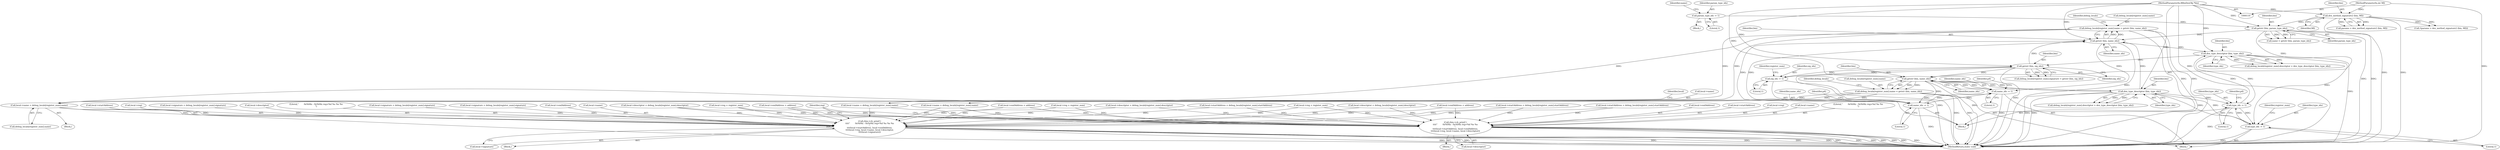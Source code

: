 digraph "0_radare2_ad55822430a03fe075221b543efb434567e9e431@array" {
"1000515" [label="(Call,local->name = debug_locals[register_num].name)"];
"1000745" [label="(Call,debug_locals[register_num].name = getstr (bin, name_idx))"];
"1000751" [label="(Call,getstr (bin, name_idx))"];
"1000776" [label="(Call,getstr (bin, sig_idx))"];
"1000760" [label="(Call,dex_type_descriptor (bin, type_idx))"];
"1000112" [label="(MethodParameterIn,RBinDexObj *bin)"];
"1000645" [label="(Call,type_idx -= 1)"];
"1000584" [label="(Call,dex_type_descriptor (bin, type_idx))"];
"1000575" [label="(Call,getstr (bin, name_idx))"];
"1000336" [label="(Call,getstr (bin, param_type_idx))"];
"1000285" [label="(Call,dex_method_signature2 (bin, MI))"];
"1000114" [label="(MethodParameterIn,int MI)"];
"1000331" [label="(Call,param_type_idx -= 1)"];
"1000469" [label="(Call,name_idx -= 1)"];
"1000633" [label="(Call,name_idx -= 1)"];
"1000481" [label="(Call,type_idx -= 1)"];
"1000657" [label="(Call,sig_idx -= 1)"];
"1000569" [label="(Call,debug_locals[register_num].name = getstr (bin, name_idx))"];
"1001071" [label="(Call,rbin->cb_printf (\n\t\t\t\t\"        0x%04x - 0x%04x reg=%d %s %s %s\n\",\n\t\t\t\tlocal->startAddress, local->endAddress,\n\t\t\t\tlocal->reg, local->name, local->descriptor,\n\t\t\t\tlocal->signature))"];
"1001093" [label="(Call,rbin->cb_printf (\n\t\t\t\t\"        0x%04x - 0x%04x reg=%d %s %s\n\",\n\t\t\t\tlocal->startAddress, local->endAddress,\n\t\t\t\tlocal->reg, local->name, local->descriptor))"];
"1000283" [label="(Call,params = dex_method_signature2 (bin, MI))"];
"1000576" [label="(Identifier,bin)"];
"1000645" [label="(Call,type_idx -= 1)"];
"1000745" [label="(Call,debug_locals[register_num].name = getstr (bin, name_idx))"];
"1001101" [label="(Call,local->reg)"];
"1000760" [label="(Call,dex_type_descriptor (bin, type_idx))"];
"1001070" [label="(Block,)"];
"1000757" [label="(Identifier,debug_locals)"];
"1000754" [label="(Call,debug_locals[register_num].descriptor = dex_type_descriptor (bin, type_idx))"];
"1000335" [label="(Identifier,name)"];
"1001079" [label="(Call,local->reg)"];
"1001082" [label="(Call,local->name)"];
"1000302" [label="(Block,)"];
"1000332" [label="(Identifier,param_type_idx)"];
"1001112" [label="(Identifier,reg)"];
"1000473" [label="(Identifier,p4)"];
"1001104" [label="(Call,local->name)"];
"1000519" [label="(Call,debug_locals[register_num].name)"];
"1001073" [label="(Call,local->startAddress)"];
"1001088" [label="(Call,local->signature)"];
"1001185" [label="(MethodReturn,static void)"];
"1000691" [label="(Call,local->name = debug_locals[register_num].name)"];
"1000470" [label="(Identifier,name_idx)"];
"1000486" [label="(Identifier,register_num)"];
"1000751" [label="(Call,getstr (bin, name_idx))"];
"1000662" [label="(Identifier,register_num)"];
"1000700" [label="(Call,local->descriptor = debug_locals[register_num].descriptor)"];
"1000570" [label="(Call,debug_locals[register_num].name)"];
"1000752" [label="(Identifier,bin)"];
"1000526" [label="(Identifier,local)"];
"1000732" [label="(Call,local->reg = register_num)"];
"1001094" [label="(Literal,\"        0x%04x - 0x%04x reg=%d %s %s\n\")"];
"1000336" [label="(Call,getstr (bin, param_type_idx))"];
"1000649" [label="(Identifier,p4)"];
"1000770" [label="(Call,debug_locals[register_num].signature = getstr (bin, sig_idx))"];
"1000524" [label="(Call,local->descriptor = debug_locals[register_num].descriptor)"];
"1000542" [label="(Call,local->signature = debug_locals[register_num].signature)"];
"1001107" [label="(Call,local->descriptor)"];
"1000286" [label="(Identifier,bin)"];
"1000829" [label="(Call,local->descriptor = debug_locals[register_num].descriptor)"];
"1000333" [label="(Literal,1)"];
"1000659" [label="(Literal,1)"];
"1000500" [label="(Block,)"];
"1000577" [label="(Identifier,name_idx)"];
"1001098" [label="(Call,local->endAddress)"];
"1000282" [label="(Call,!(params = dex_method_signature2 (bin, MI)))"];
"1001085" [label="(Call,local->descriptor)"];
"1000866" [label="(Call,local->endAddress = address)"];
"1000635" [label="(Literal,1)"];
"1000287" [label="(Identifier,MI)"];
"1001072" [label="(Literal,\"        0x%04x - 0x%04x reg=%d %s %s %s\n\")"];
"1000561" [label="(Call,local->endAddress = address)"];
"1000334" [label="(Call,name = getstr (bin, param_type_idx))"];
"1000847" [label="(Call,local->signature = debug_locals[register_num].signature)"];
"1000634" [label="(Identifier,name_idx)"];
"1000586" [label="(Identifier,type_idx)"];
"1000737" [label="(Call,local->endAddress = address)"];
"1000761" [label="(Identifier,bin)"];
"1000718" [label="(Call,local->signature = debug_locals[register_num].signature)"];
"1001092" [label="(Block,)"];
"1000114" [label="(MethodParameterIn,int MI)"];
"1000709" [label="(Call,local->startAddress = debug_locals[register_num].startAddress)"];
"1000285" [label="(Call,dex_method_signature2 (bin, MI))"];
"1000585" [label="(Identifier,bin)"];
"1000777" [label="(Identifier,bin)"];
"1000569" [label="(Call,debug_locals[register_num].name = getstr (bin, name_idx))"];
"1000337" [label="(Identifier,bin)"];
"1000746" [label="(Call,debug_locals[register_num].name)"];
"1000647" [label="(Literal,1)"];
"1000447" [label="(Block,)"];
"1000762" [label="(Identifier,type_idx)"];
"1000658" [label="(Identifier,sig_idx)"];
"1000112" [label="(MethodParameterIn,RBinDexObj *bin)"];
"1000516" [label="(Call,local->name)"];
"1000483" [label="(Literal,1)"];
"1001071" [label="(Call,rbin->cb_printf (\n\t\t\t\t\"        0x%04x - 0x%04x reg=%d %s %s %s\n\",\n\t\t\t\tlocal->startAddress, local->endAddress,\n\t\t\t\tlocal->reg, local->name, local->descriptor,\n\t\t\t\tlocal->signature))"];
"1000633" [label="(Call,name_idx -= 1)"];
"1000471" [label="(Literal,1)"];
"1000753" [label="(Identifier,name_idx)"];
"1000338" [label="(Identifier,param_type_idx)"];
"1000610" [label="(Block,)"];
"1000646" [label="(Identifier,type_idx)"];
"1000575" [label="(Call,getstr (bin, name_idx))"];
"1000584" [label="(Call,dex_type_descriptor (bin, type_idx))"];
"1000469" [label="(Call,name_idx -= 1)"];
"1000581" [label="(Identifier,debug_locals)"];
"1000861" [label="(Call,local->reg = register_num)"];
"1000578" [label="(Call,debug_locals[register_num].descriptor = dex_type_descriptor (bin, type_idx))"];
"1000776" [label="(Call,getstr (bin, sig_idx))"];
"1000515" [label="(Call,local->name = debug_locals[register_num].name)"];
"1001095" [label="(Call,local->startAddress)"];
"1000331" [label="(Call,param_type_idx -= 1)"];
"1000482" [label="(Identifier,type_idx)"];
"1001076" [label="(Call,local->endAddress)"];
"1000556" [label="(Call,local->reg = register_num)"];
"1000820" [label="(Call,local->name = debug_locals[register_num].name)"];
"1000838" [label="(Call,local->startAddress = debug_locals[register_num].startAddress)"];
"1000481" [label="(Call,type_idx -= 1)"];
"1000637" [label="(Identifier,p4)"];
"1001093" [label="(Call,rbin->cb_printf (\n\t\t\t\t\"        0x%04x - 0x%04x reg=%d %s %s\n\",\n\t\t\t\tlocal->startAddress, local->endAddress,\n\t\t\t\tlocal->reg, local->name, local->descriptor))"];
"1000657" [label="(Call,sig_idx -= 1)"];
"1000778" [label="(Identifier,sig_idx)"];
"1000533" [label="(Call,local->startAddress = debug_locals[register_num].startAddress)"];
"1000515" -> "1000500"  [label="AST: "];
"1000515" -> "1000519"  [label="CFG: "];
"1000516" -> "1000515"  [label="AST: "];
"1000519" -> "1000515"  [label="AST: "];
"1000526" -> "1000515"  [label="CFG: "];
"1000515" -> "1001185"  [label="DDG: "];
"1000745" -> "1000515"  [label="DDG: "];
"1000569" -> "1000515"  [label="DDG: "];
"1000515" -> "1001071"  [label="DDG: "];
"1000515" -> "1001093"  [label="DDG: "];
"1000745" -> "1000610"  [label="AST: "];
"1000745" -> "1000751"  [label="CFG: "];
"1000746" -> "1000745"  [label="AST: "];
"1000751" -> "1000745"  [label="AST: "];
"1000757" -> "1000745"  [label="CFG: "];
"1000745" -> "1001185"  [label="DDG: "];
"1000745" -> "1001185"  [label="DDG: "];
"1000745" -> "1000691"  [label="DDG: "];
"1000751" -> "1000745"  [label="DDG: "];
"1000751" -> "1000745"  [label="DDG: "];
"1000745" -> "1000820"  [label="DDG: "];
"1000751" -> "1000753"  [label="CFG: "];
"1000752" -> "1000751"  [label="AST: "];
"1000753" -> "1000751"  [label="AST: "];
"1000751" -> "1001185"  [label="DDG: "];
"1000751" -> "1000469"  [label="DDG: "];
"1000751" -> "1000633"  [label="DDG: "];
"1000776" -> "1000751"  [label="DDG: "];
"1000336" -> "1000751"  [label="DDG: "];
"1000584" -> "1000751"  [label="DDG: "];
"1000112" -> "1000751"  [label="DDG: "];
"1000633" -> "1000751"  [label="DDG: "];
"1000751" -> "1000760"  [label="DDG: "];
"1000776" -> "1000770"  [label="AST: "];
"1000776" -> "1000778"  [label="CFG: "];
"1000777" -> "1000776"  [label="AST: "];
"1000778" -> "1000776"  [label="AST: "];
"1000770" -> "1000776"  [label="CFG: "];
"1000776" -> "1001185"  [label="DDG: "];
"1000776" -> "1001185"  [label="DDG: "];
"1000776" -> "1000575"  [label="DDG: "];
"1000776" -> "1000657"  [label="DDG: "];
"1000776" -> "1000770"  [label="DDG: "];
"1000776" -> "1000770"  [label="DDG: "];
"1000760" -> "1000776"  [label="DDG: "];
"1000112" -> "1000776"  [label="DDG: "];
"1000657" -> "1000776"  [label="DDG: "];
"1000760" -> "1000754"  [label="AST: "];
"1000760" -> "1000762"  [label="CFG: "];
"1000761" -> "1000760"  [label="AST: "];
"1000762" -> "1000760"  [label="AST: "];
"1000754" -> "1000760"  [label="CFG: "];
"1000760" -> "1001185"  [label="DDG: "];
"1000760" -> "1000481"  [label="DDG: "];
"1000760" -> "1000645"  [label="DDG: "];
"1000760" -> "1000754"  [label="DDG: "];
"1000760" -> "1000754"  [label="DDG: "];
"1000112" -> "1000760"  [label="DDG: "];
"1000645" -> "1000760"  [label="DDG: "];
"1000112" -> "1000110"  [label="AST: "];
"1000112" -> "1001185"  [label="DDG: "];
"1000112" -> "1000285"  [label="DDG: "];
"1000112" -> "1000336"  [label="DDG: "];
"1000112" -> "1000575"  [label="DDG: "];
"1000112" -> "1000584"  [label="DDG: "];
"1000645" -> "1000610"  [label="AST: "];
"1000645" -> "1000647"  [label="CFG: "];
"1000646" -> "1000645"  [label="AST: "];
"1000647" -> "1000645"  [label="AST: "];
"1000649" -> "1000645"  [label="CFG: "];
"1000645" -> "1001185"  [label="DDG: "];
"1000645" -> "1000481"  [label="DDG: "];
"1000584" -> "1000645"  [label="DDG: "];
"1000481" -> "1000645"  [label="DDG: "];
"1000584" -> "1000578"  [label="AST: "];
"1000584" -> "1000586"  [label="CFG: "];
"1000585" -> "1000584"  [label="AST: "];
"1000586" -> "1000584"  [label="AST: "];
"1000578" -> "1000584"  [label="CFG: "];
"1000584" -> "1001185"  [label="DDG: "];
"1000584" -> "1001185"  [label="DDG: "];
"1000584" -> "1000481"  [label="DDG: "];
"1000584" -> "1000575"  [label="DDG: "];
"1000584" -> "1000578"  [label="DDG: "];
"1000584" -> "1000578"  [label="DDG: "];
"1000575" -> "1000584"  [label="DDG: "];
"1000481" -> "1000584"  [label="DDG: "];
"1000575" -> "1000569"  [label="AST: "];
"1000575" -> "1000577"  [label="CFG: "];
"1000576" -> "1000575"  [label="AST: "];
"1000577" -> "1000575"  [label="AST: "];
"1000569" -> "1000575"  [label="CFG: "];
"1000575" -> "1001185"  [label="DDG: "];
"1000575" -> "1000469"  [label="DDG: "];
"1000575" -> "1000569"  [label="DDG: "];
"1000575" -> "1000569"  [label="DDG: "];
"1000336" -> "1000575"  [label="DDG: "];
"1000469" -> "1000575"  [label="DDG: "];
"1000575" -> "1000633"  [label="DDG: "];
"1000336" -> "1000334"  [label="AST: "];
"1000336" -> "1000338"  [label="CFG: "];
"1000337" -> "1000336"  [label="AST: "];
"1000338" -> "1000336"  [label="AST: "];
"1000334" -> "1000336"  [label="CFG: "];
"1000336" -> "1001185"  [label="DDG: "];
"1000336" -> "1001185"  [label="DDG: "];
"1000336" -> "1000334"  [label="DDG: "];
"1000336" -> "1000334"  [label="DDG: "];
"1000285" -> "1000336"  [label="DDG: "];
"1000331" -> "1000336"  [label="DDG: "];
"1000285" -> "1000283"  [label="AST: "];
"1000285" -> "1000287"  [label="CFG: "];
"1000286" -> "1000285"  [label="AST: "];
"1000287" -> "1000285"  [label="AST: "];
"1000283" -> "1000285"  [label="CFG: "];
"1000285" -> "1001185"  [label="DDG: "];
"1000285" -> "1001185"  [label="DDG: "];
"1000285" -> "1000282"  [label="DDG: "];
"1000285" -> "1000282"  [label="DDG: "];
"1000285" -> "1000283"  [label="DDG: "];
"1000285" -> "1000283"  [label="DDG: "];
"1000114" -> "1000285"  [label="DDG: "];
"1000114" -> "1000110"  [label="AST: "];
"1000114" -> "1001185"  [label="DDG: "];
"1000331" -> "1000302"  [label="AST: "];
"1000331" -> "1000333"  [label="CFG: "];
"1000332" -> "1000331"  [label="AST: "];
"1000333" -> "1000331"  [label="AST: "];
"1000335" -> "1000331"  [label="CFG: "];
"1000469" -> "1000447"  [label="AST: "];
"1000469" -> "1000471"  [label="CFG: "];
"1000470" -> "1000469"  [label="AST: "];
"1000471" -> "1000469"  [label="AST: "];
"1000473" -> "1000469"  [label="CFG: "];
"1000469" -> "1001185"  [label="DDG: "];
"1000633" -> "1000469"  [label="DDG: "];
"1000469" -> "1000633"  [label="DDG: "];
"1000633" -> "1000610"  [label="AST: "];
"1000633" -> "1000635"  [label="CFG: "];
"1000634" -> "1000633"  [label="AST: "];
"1000635" -> "1000633"  [label="AST: "];
"1000637" -> "1000633"  [label="CFG: "];
"1000633" -> "1001185"  [label="DDG: "];
"1000481" -> "1000447"  [label="AST: "];
"1000481" -> "1000483"  [label="CFG: "];
"1000482" -> "1000481"  [label="AST: "];
"1000483" -> "1000481"  [label="AST: "];
"1000486" -> "1000481"  [label="CFG: "];
"1000481" -> "1001185"  [label="DDG: "];
"1000657" -> "1000610"  [label="AST: "];
"1000657" -> "1000659"  [label="CFG: "];
"1000658" -> "1000657"  [label="AST: "];
"1000659" -> "1000657"  [label="AST: "];
"1000662" -> "1000657"  [label="CFG: "];
"1000657" -> "1001185"  [label="DDG: "];
"1000569" -> "1000447"  [label="AST: "];
"1000570" -> "1000569"  [label="AST: "];
"1000581" -> "1000569"  [label="CFG: "];
"1000569" -> "1001185"  [label="DDG: "];
"1000569" -> "1001185"  [label="DDG: "];
"1000569" -> "1000691"  [label="DDG: "];
"1000569" -> "1000820"  [label="DDG: "];
"1001071" -> "1001070"  [label="AST: "];
"1001071" -> "1001088"  [label="CFG: "];
"1001072" -> "1001071"  [label="AST: "];
"1001073" -> "1001071"  [label="AST: "];
"1001076" -> "1001071"  [label="AST: "];
"1001079" -> "1001071"  [label="AST: "];
"1001082" -> "1001071"  [label="AST: "];
"1001085" -> "1001071"  [label="AST: "];
"1001088" -> "1001071"  [label="AST: "];
"1001112" -> "1001071"  [label="CFG: "];
"1001071" -> "1001185"  [label="DDG: "];
"1001071" -> "1001185"  [label="DDG: "];
"1001071" -> "1001185"  [label="DDG: "];
"1001071" -> "1001185"  [label="DDG: "];
"1001071" -> "1001185"  [label="DDG: "];
"1001071" -> "1001185"  [label="DDG: "];
"1001071" -> "1001185"  [label="DDG: "];
"1000709" -> "1001071"  [label="DDG: "];
"1000533" -> "1001071"  [label="DDG: "];
"1000838" -> "1001071"  [label="DDG: "];
"1000866" -> "1001071"  [label="DDG: "];
"1000561" -> "1001071"  [label="DDG: "];
"1000737" -> "1001071"  [label="DDG: "];
"1000556" -> "1001071"  [label="DDG: "];
"1000861" -> "1001071"  [label="DDG: "];
"1000732" -> "1001071"  [label="DDG: "];
"1000691" -> "1001071"  [label="DDG: "];
"1000820" -> "1001071"  [label="DDG: "];
"1000524" -> "1001071"  [label="DDG: "];
"1000829" -> "1001071"  [label="DDG: "];
"1000700" -> "1001071"  [label="DDG: "];
"1000718" -> "1001071"  [label="DDG: "];
"1000542" -> "1001071"  [label="DDG: "];
"1000847" -> "1001071"  [label="DDG: "];
"1001093" -> "1001092"  [label="AST: "];
"1001093" -> "1001107"  [label="CFG: "];
"1001094" -> "1001093"  [label="AST: "];
"1001095" -> "1001093"  [label="AST: "];
"1001098" -> "1001093"  [label="AST: "];
"1001101" -> "1001093"  [label="AST: "];
"1001104" -> "1001093"  [label="AST: "];
"1001107" -> "1001093"  [label="AST: "];
"1001112" -> "1001093"  [label="CFG: "];
"1001093" -> "1001185"  [label="DDG: "];
"1001093" -> "1001185"  [label="DDG: "];
"1001093" -> "1001185"  [label="DDG: "];
"1001093" -> "1001185"  [label="DDG: "];
"1001093" -> "1001185"  [label="DDG: "];
"1001093" -> "1001185"  [label="DDG: "];
"1000709" -> "1001093"  [label="DDG: "];
"1000533" -> "1001093"  [label="DDG: "];
"1000838" -> "1001093"  [label="DDG: "];
"1000866" -> "1001093"  [label="DDG: "];
"1000561" -> "1001093"  [label="DDG: "];
"1000737" -> "1001093"  [label="DDG: "];
"1000556" -> "1001093"  [label="DDG: "];
"1000861" -> "1001093"  [label="DDG: "];
"1000732" -> "1001093"  [label="DDG: "];
"1000691" -> "1001093"  [label="DDG: "];
"1000820" -> "1001093"  [label="DDG: "];
"1000524" -> "1001093"  [label="DDG: "];
"1000829" -> "1001093"  [label="DDG: "];
"1000700" -> "1001093"  [label="DDG: "];
}
